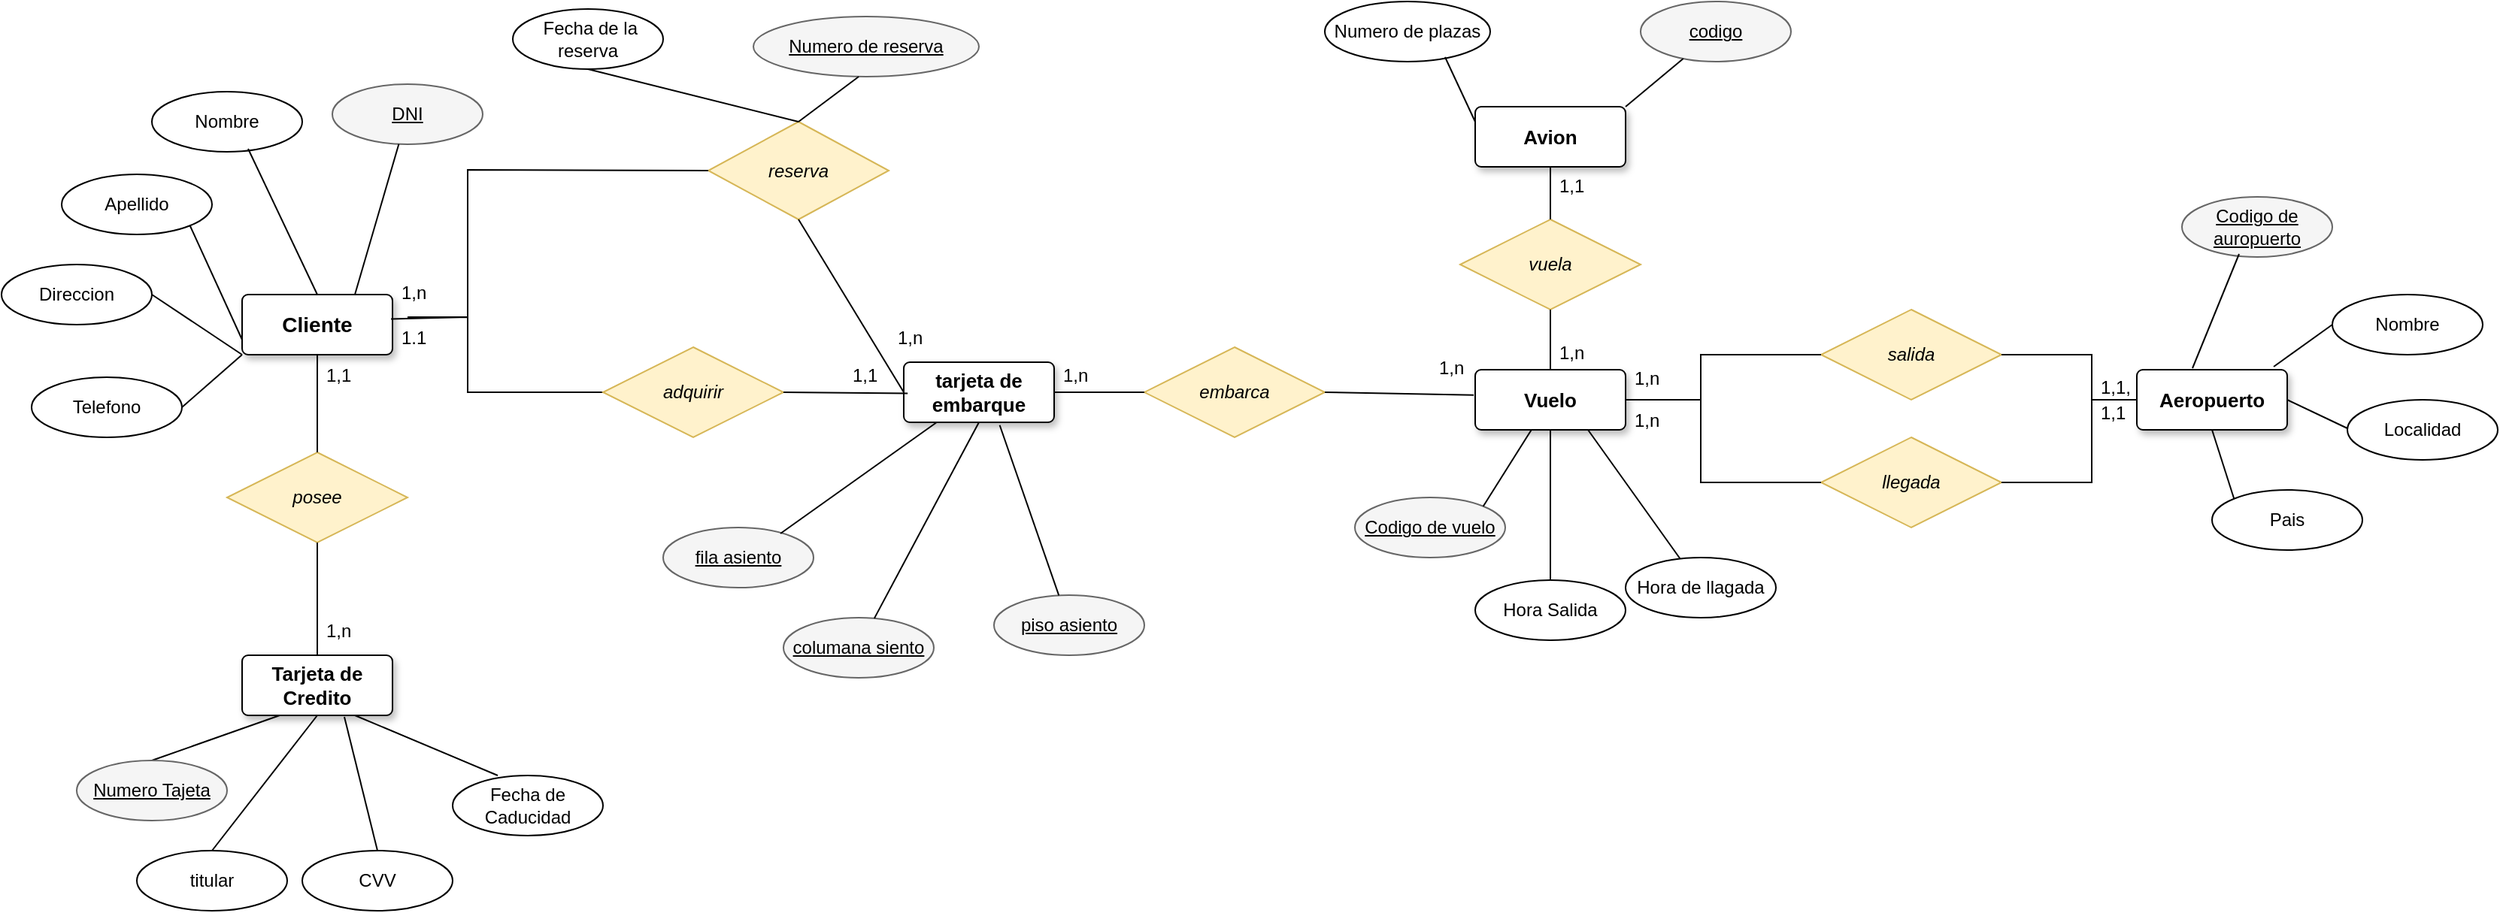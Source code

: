 <mxfile version="22.0.4" type="github">
  <diagram name="Página-1" id="L3PUTeM4myhtaXMjBlmP">
    <mxGraphModel dx="2458" dy="884" grid="1" gridSize="10" guides="1" tooltips="1" connect="1" arrows="1" fold="1" page="1" pageScale="1" pageWidth="827" pageHeight="1169" math="0" shadow="0">
      <root>
        <mxCell id="0" />
        <mxCell id="1" parent="0" />
        <mxCell id="XfrkroBY9YdSZelQLkN4-1" value="Vuelo" style="rounded=1;arcSize=10;whiteSpace=wrap;html=1;align=center;shadow=1;fontSize=13;fontStyle=1" parent="1" vertex="1">
          <mxGeometry x="710" y="505" width="100" height="40" as="geometry" />
        </mxCell>
        <mxCell id="XfrkroBY9YdSZelQLkN4-2" value="Cliente" style="rounded=1;arcSize=10;whiteSpace=wrap;html=1;align=center;shadow=1;fontSize=14;fontStyle=1" parent="1" vertex="1">
          <mxGeometry x="-110" y="455" width="100" height="40" as="geometry" />
        </mxCell>
        <mxCell id="XfrkroBY9YdSZelQLkN4-3" value="Aeropuerto" style="rounded=1;arcSize=10;whiteSpace=wrap;html=1;align=center;shadow=1;fontSize=13;fontStyle=1" parent="1" vertex="1">
          <mxGeometry x="1150" y="505" width="100" height="40" as="geometry" />
        </mxCell>
        <mxCell id="XfrkroBY9YdSZelQLkN4-4" value="Avion" style="rounded=1;arcSize=10;whiteSpace=wrap;html=1;align=center;shadow=1;fontSize=13;fontStyle=1" parent="1" vertex="1">
          <mxGeometry x="710" y="330" width="100" height="40" as="geometry" />
        </mxCell>
        <mxCell id="XfrkroBY9YdSZelQLkN4-5" value="Nombre" style="ellipse;whiteSpace=wrap;html=1;align=center;" parent="1" vertex="1">
          <mxGeometry x="-170" y="320" width="100" height="40" as="geometry" />
        </mxCell>
        <mxCell id="XfrkroBY9YdSZelQLkN4-6" value="DNI" style="ellipse;whiteSpace=wrap;html=1;align=center;fontStyle=4;fillColor=#f5f5f5;strokeColor=#666666;" parent="1" vertex="1">
          <mxGeometry x="-50" y="315" width="100" height="40" as="geometry" />
        </mxCell>
        <mxCell id="XfrkroBY9YdSZelQLkN4-7" value="Apellido" style="ellipse;whiteSpace=wrap;html=1;align=center;" parent="1" vertex="1">
          <mxGeometry x="-230" y="375" width="100" height="40" as="geometry" />
        </mxCell>
        <mxCell id="XfrkroBY9YdSZelQLkN4-8" value="Direccion" style="ellipse;whiteSpace=wrap;html=1;align=center;" parent="1" vertex="1">
          <mxGeometry x="-270" y="435" width="100" height="40" as="geometry" />
        </mxCell>
        <mxCell id="XfrkroBY9YdSZelQLkN4-9" value="Telefono" style="ellipse;whiteSpace=wrap;html=1;align=center;" parent="1" vertex="1">
          <mxGeometry x="-250" y="510" width="100" height="40" as="geometry" />
        </mxCell>
        <mxCell id="XfrkroBY9YdSZelQLkN4-10" value="Tarjeta de Credito" style="rounded=1;arcSize=10;whiteSpace=wrap;html=1;align=center;shadow=1;fontSize=13;fontStyle=1" parent="1" vertex="1">
          <mxGeometry x="-110" y="695" width="100" height="40" as="geometry" />
        </mxCell>
        <mxCell id="XfrkroBY9YdSZelQLkN4-11" value="titular" style="ellipse;whiteSpace=wrap;html=1;align=center;" parent="1" vertex="1">
          <mxGeometry x="-180" y="825" width="100" height="40" as="geometry" />
        </mxCell>
        <mxCell id="XfrkroBY9YdSZelQLkN4-12" value="CVV" style="ellipse;whiteSpace=wrap;html=1;align=center;" parent="1" vertex="1">
          <mxGeometry x="-70" y="825" width="100" height="40" as="geometry" />
        </mxCell>
        <mxCell id="XfrkroBY9YdSZelQLkN4-13" value="Fecha de Caducidad" style="ellipse;whiteSpace=wrap;html=1;align=center;" parent="1" vertex="1">
          <mxGeometry x="30" y="775" width="100" height="40" as="geometry" />
        </mxCell>
        <mxCell id="XfrkroBY9YdSZelQLkN4-14" value="" style="endArrow=none;html=1;rounded=0;exitX=0.5;exitY=0;exitDx=0;exitDy=0;entryX=0.5;entryY=1;entryDx=0;entryDy=0;" parent="1" source="XfrkroBY9YdSZelQLkN4-11" target="XfrkroBY9YdSZelQLkN4-10" edge="1">
          <mxGeometry relative="1" as="geometry">
            <mxPoint x="190" y="545" as="sourcePoint" />
            <mxPoint x="350" y="545" as="targetPoint" />
          </mxGeometry>
        </mxCell>
        <mxCell id="XfrkroBY9YdSZelQLkN4-15" value="" style="endArrow=none;html=1;rounded=0;exitX=0.5;exitY=0;exitDx=0;exitDy=0;entryX=0.25;entryY=1;entryDx=0;entryDy=0;" parent="1" source="XfrkroBY9YdSZelQLkN4-18" target="XfrkroBY9YdSZelQLkN4-10" edge="1">
          <mxGeometry relative="1" as="geometry">
            <mxPoint x="130" y="855" as="sourcePoint" />
            <mxPoint x="250" y="765" as="targetPoint" />
          </mxGeometry>
        </mxCell>
        <mxCell id="XfrkroBY9YdSZelQLkN4-16" value="" style="endArrow=none;html=1;rounded=0;entryX=0.5;entryY=0;entryDx=0;entryDy=0;exitX=0.68;exitY=1.025;exitDx=0;exitDy=0;exitPerimeter=0;" parent="1" source="XfrkroBY9YdSZelQLkN4-10" target="XfrkroBY9YdSZelQLkN4-12" edge="1">
          <mxGeometry relative="1" as="geometry">
            <mxPoint x="276" y="765" as="sourcePoint" />
            <mxPoint x="350" y="545" as="targetPoint" />
          </mxGeometry>
        </mxCell>
        <mxCell id="XfrkroBY9YdSZelQLkN4-17" value="" style="endArrow=none;html=1;rounded=0;exitX=0.75;exitY=1;exitDx=0;exitDy=0;" parent="1" source="XfrkroBY9YdSZelQLkN4-10" edge="1">
          <mxGeometry relative="1" as="geometry">
            <mxPoint x="190" y="545" as="sourcePoint" />
            <mxPoint x="60" y="775" as="targetPoint" />
          </mxGeometry>
        </mxCell>
        <mxCell id="XfrkroBY9YdSZelQLkN4-18" value="Numero Tajeta" style="ellipse;whiteSpace=wrap;html=1;align=center;fontStyle=4;fillColor=#f5f5f5;strokeColor=#666666;" parent="1" vertex="1">
          <mxGeometry x="-220" y="765" width="100" height="40" as="geometry" />
        </mxCell>
        <mxCell id="XfrkroBY9YdSZelQLkN4-19" value="" style="endArrow=none;html=1;rounded=0;exitX=0;exitY=1;exitDx=0;exitDy=0;entryX=1;entryY=0.5;entryDx=0;entryDy=0;" parent="1" source="XfrkroBY9YdSZelQLkN4-2" target="XfrkroBY9YdSZelQLkN4-9" edge="1">
          <mxGeometry relative="1" as="geometry">
            <mxPoint x="330" y="425" as="sourcePoint" />
            <mxPoint x="490" y="425" as="targetPoint" />
          </mxGeometry>
        </mxCell>
        <mxCell id="XfrkroBY9YdSZelQLkN4-20" value="" style="endArrow=none;html=1;rounded=0;exitX=1;exitY=1;exitDx=0;exitDy=0;entryX=0;entryY=0.75;entryDx=0;entryDy=0;" parent="1" source="XfrkroBY9YdSZelQLkN4-7" target="XfrkroBY9YdSZelQLkN4-2" edge="1">
          <mxGeometry relative="1" as="geometry">
            <mxPoint x="330" y="425" as="sourcePoint" />
            <mxPoint x="490" y="425" as="targetPoint" />
          </mxGeometry>
        </mxCell>
        <mxCell id="XfrkroBY9YdSZelQLkN4-21" value="" style="endArrow=none;html=1;rounded=0;entryX=1;entryY=0.5;entryDx=0;entryDy=0;exitX=0;exitY=1;exitDx=0;exitDy=0;" parent="1" source="XfrkroBY9YdSZelQLkN4-2" target="XfrkroBY9YdSZelQLkN4-8" edge="1">
          <mxGeometry relative="1" as="geometry">
            <mxPoint x="330" y="425" as="sourcePoint" />
            <mxPoint x="490" y="425" as="targetPoint" />
          </mxGeometry>
        </mxCell>
        <mxCell id="XfrkroBY9YdSZelQLkN4-22" value="" style="endArrow=none;html=1;rounded=0;exitX=0.64;exitY=0.95;exitDx=0;exitDy=0;exitPerimeter=0;entryX=0.5;entryY=0;entryDx=0;entryDy=0;" parent="1" source="XfrkroBY9YdSZelQLkN4-5" target="XfrkroBY9YdSZelQLkN4-2" edge="1">
          <mxGeometry relative="1" as="geometry">
            <mxPoint x="330" y="425" as="sourcePoint" />
            <mxPoint x="490" y="425" as="targetPoint" />
          </mxGeometry>
        </mxCell>
        <mxCell id="XfrkroBY9YdSZelQLkN4-23" value="" style="endArrow=none;html=1;rounded=0;entryX=0.75;entryY=0;entryDx=0;entryDy=0;" parent="1" source="XfrkroBY9YdSZelQLkN4-6" target="XfrkroBY9YdSZelQLkN4-2" edge="1">
          <mxGeometry relative="1" as="geometry">
            <mxPoint x="280" y="425" as="sourcePoint" />
            <mxPoint x="440" y="425" as="targetPoint" />
          </mxGeometry>
        </mxCell>
        <mxCell id="XfrkroBY9YdSZelQLkN4-24" value="&lt;i&gt;posee&lt;/i&gt;" style="shape=rhombus;perimeter=rhombusPerimeter;whiteSpace=wrap;html=1;align=center;fillColor=#fff2cc;strokeColor=#d6b656;" parent="1" vertex="1">
          <mxGeometry x="-120" y="560" width="120" height="60" as="geometry" />
        </mxCell>
        <mxCell id="XfrkroBY9YdSZelQLkN4-25" value="" style="endArrow=none;html=1;rounded=0;exitX=0.5;exitY=1;exitDx=0;exitDy=0;entryX=0.5;entryY=0;entryDx=0;entryDy=0;entryPerimeter=0;" parent="1" source="XfrkroBY9YdSZelQLkN4-2" target="XfrkroBY9YdSZelQLkN4-24" edge="1">
          <mxGeometry relative="1" as="geometry">
            <mxPoint x="280" y="515" as="sourcePoint" />
            <mxPoint x="440" y="515" as="targetPoint" />
          </mxGeometry>
        </mxCell>
        <mxCell id="XfrkroBY9YdSZelQLkN4-26" value="" style="endArrow=none;html=1;rounded=0;exitX=0.5;exitY=1;exitDx=0;exitDy=0;entryX=0.5;entryY=0;entryDx=0;entryDy=0;" parent="1" source="XfrkroBY9YdSZelQLkN4-24" target="XfrkroBY9YdSZelQLkN4-10" edge="1">
          <mxGeometry relative="1" as="geometry">
            <mxPoint x="280" y="515" as="sourcePoint" />
            <mxPoint x="440" y="515" as="targetPoint" />
          </mxGeometry>
        </mxCell>
        <mxCell id="XfrkroBY9YdSZelQLkN4-27" value="reserva" style="shape=rhombus;perimeter=rhombusPerimeter;whiteSpace=wrap;html=1;align=center;fillColor=#fff2cc;strokeColor=#d6b656;fontStyle=2" parent="1" vertex="1">
          <mxGeometry x="200" y="340" width="120" height="65" as="geometry" />
        </mxCell>
        <mxCell id="XfrkroBY9YdSZelQLkN4-28" value="vuela" style="shape=rhombus;perimeter=rhombusPerimeter;whiteSpace=wrap;html=1;align=center;fillColor=#fff2cc;strokeColor=#d6b656;fontStyle=2" parent="1" vertex="1">
          <mxGeometry x="700" y="405" width="120" height="60" as="geometry" />
        </mxCell>
        <mxCell id="XfrkroBY9YdSZelQLkN4-29" value="salida" style="shape=rhombus;perimeter=rhombusPerimeter;whiteSpace=wrap;html=1;align=center;fillColor=#fff2cc;strokeColor=#d6b656;fontStyle=2" parent="1" vertex="1">
          <mxGeometry x="940" y="465" width="120" height="60" as="geometry" />
        </mxCell>
        <mxCell id="XfrkroBY9YdSZelQLkN4-30" value="llegada" style="shape=rhombus;perimeter=rhombusPerimeter;whiteSpace=wrap;html=1;align=center;fillColor=#fff2cc;strokeColor=#d6b656;fontStyle=2" parent="1" vertex="1">
          <mxGeometry x="940" y="550" width="120" height="60" as="geometry" />
        </mxCell>
        <mxCell id="XfrkroBY9YdSZelQLkN4-31" value="&amp;nbsp;Fecha de la reserva" style="ellipse;whiteSpace=wrap;html=1;align=center;" parent="1" vertex="1">
          <mxGeometry x="70" y="265" width="100" height="40" as="geometry" />
        </mxCell>
        <mxCell id="XfrkroBY9YdSZelQLkN4-32" value="Numero de reserva" style="ellipse;whiteSpace=wrap;html=1;align=center;fontStyle=4;fillColor=#f5f5f5;strokeColor=#666666;" parent="1" vertex="1">
          <mxGeometry x="230" y="270" width="150" height="40" as="geometry" />
        </mxCell>
        <mxCell id="XfrkroBY9YdSZelQLkN4-33" value="fila asiento" style="ellipse;whiteSpace=wrap;html=1;align=center;fontStyle=4;fillColor=#f5f5f5;strokeColor=#666666;" parent="1" vertex="1">
          <mxGeometry x="170" y="610" width="100" height="40" as="geometry" />
        </mxCell>
        <mxCell id="XfrkroBY9YdSZelQLkN4-34" value="columana siento" style="ellipse;whiteSpace=wrap;html=1;align=center;fontStyle=4;fillColor=#f5f5f5;strokeColor=#666666;" parent="1" vertex="1">
          <mxGeometry x="250" y="670" width="100" height="40" as="geometry" />
        </mxCell>
        <mxCell id="XfrkroBY9YdSZelQLkN4-35" value="piso asiento" style="ellipse;whiteSpace=wrap;html=1;align=center;fontStyle=4;fillColor=#f5f5f5;strokeColor=#666666;" parent="1" vertex="1">
          <mxGeometry x="390" y="655" width="100" height="40" as="geometry" />
        </mxCell>
        <mxCell id="XfrkroBY9YdSZelQLkN4-36" value="" style="endArrow=none;html=1;rounded=0;exitX=0.78;exitY=0.1;exitDx=0;exitDy=0;exitPerimeter=0;" parent="1" source="XfrkroBY9YdSZelQLkN4-33" target="Wc_oLumsa9qO4AvaXTeA-2" edge="1">
          <mxGeometry relative="1" as="geometry">
            <mxPoint x="180" y="640" as="sourcePoint" />
            <mxPoint x="190" y="595" as="targetPoint" />
          </mxGeometry>
        </mxCell>
        <mxCell id="XfrkroBY9YdSZelQLkN4-37" value="" style="endArrow=none;html=1;rounded=0;exitX=0.5;exitY=1;exitDx=0;exitDy=0;" parent="1" source="Wc_oLumsa9qO4AvaXTeA-2" target="XfrkroBY9YdSZelQLkN4-34" edge="1">
          <mxGeometry relative="1" as="geometry">
            <mxPoint x="243" y="596" as="sourcePoint" />
            <mxPoint x="220" y="475" as="targetPoint" />
          </mxGeometry>
        </mxCell>
        <mxCell id="XfrkroBY9YdSZelQLkN4-38" value="" style="endArrow=none;html=1;rounded=0;exitX=0.638;exitY=1.047;exitDx=0;exitDy=0;exitPerimeter=0;" parent="1" source="Wc_oLumsa9qO4AvaXTeA-2" target="XfrkroBY9YdSZelQLkN4-35" edge="1">
          <mxGeometry relative="1" as="geometry">
            <mxPoint x="250" y="595" as="sourcePoint" />
            <mxPoint x="220" y="475" as="targetPoint" />
          </mxGeometry>
        </mxCell>
        <mxCell id="XfrkroBY9YdSZelQLkN4-39" value="" style="endArrow=none;html=1;rounded=0;exitX=0.5;exitY=0;exitDx=0;exitDy=0;entryX=0.467;entryY=1;entryDx=0;entryDy=0;entryPerimeter=0;" parent="1" source="XfrkroBY9YdSZelQLkN4-27" target="XfrkroBY9YdSZelQLkN4-32" edge="1">
          <mxGeometry relative="1" as="geometry">
            <mxPoint x="60" y="400" as="sourcePoint" />
            <mxPoint x="220" y="400" as="targetPoint" />
          </mxGeometry>
        </mxCell>
        <mxCell id="XfrkroBY9YdSZelQLkN4-40" value="" style="endArrow=none;html=1;rounded=0;exitX=0.5;exitY=0;exitDx=0;exitDy=0;entryX=0.5;entryY=1;entryDx=0;entryDy=0;" parent="1" source="XfrkroBY9YdSZelQLkN4-27" target="XfrkroBY9YdSZelQLkN4-31" edge="1">
          <mxGeometry relative="1" as="geometry">
            <mxPoint x="60" y="400" as="sourcePoint" />
            <mxPoint x="220" y="400" as="targetPoint" />
          </mxGeometry>
        </mxCell>
        <mxCell id="XfrkroBY9YdSZelQLkN4-42" value="" style="endArrow=none;html=1;rounded=0;entryX=0;entryY=0.5;entryDx=0;entryDy=0;exitX=1;exitY=0.5;exitDx=0;exitDy=0;" parent="1" source="XfrkroBY9YdSZelQLkN4-1" target="XfrkroBY9YdSZelQLkN4-29" edge="1">
          <mxGeometry relative="1" as="geometry">
            <mxPoint x="860" y="525" as="sourcePoint" />
            <mxPoint x="700" y="545" as="targetPoint" />
            <Array as="points">
              <mxPoint x="860" y="525" />
              <mxPoint x="860" y="495" />
            </Array>
          </mxGeometry>
        </mxCell>
        <mxCell id="XfrkroBY9YdSZelQLkN4-43" value="" style="endArrow=none;html=1;rounded=0;entryX=0;entryY=0.5;entryDx=0;entryDy=0;" parent="1" target="XfrkroBY9YdSZelQLkN4-30" edge="1">
          <mxGeometry relative="1" as="geometry">
            <mxPoint x="830" y="525" as="sourcePoint" />
            <mxPoint x="920" y="579.5" as="targetPoint" />
            <Array as="points">
              <mxPoint x="860" y="525" />
              <mxPoint x="860" y="580" />
            </Array>
          </mxGeometry>
        </mxCell>
        <mxCell id="XfrkroBY9YdSZelQLkN4-44" value="" style="endArrow=none;html=1;rounded=0;entryX=0;entryY=0.5;entryDx=0;entryDy=0;" parent="1" target="XfrkroBY9YdSZelQLkN4-3" edge="1">
          <mxGeometry relative="1" as="geometry">
            <mxPoint x="1060" y="495" as="sourcePoint" />
            <mxPoint x="1120" y="495" as="targetPoint" />
            <Array as="points">
              <mxPoint x="1120" y="495" />
              <mxPoint x="1120" y="525" />
            </Array>
          </mxGeometry>
        </mxCell>
        <mxCell id="XfrkroBY9YdSZelQLkN4-45" value="" style="endArrow=none;html=1;rounded=0;entryX=0;entryY=0.5;entryDx=0;entryDy=0;exitX=1;exitY=0.5;exitDx=0;exitDy=0;" parent="1" source="XfrkroBY9YdSZelQLkN4-30" target="XfrkroBY9YdSZelQLkN4-3" edge="1">
          <mxGeometry relative="1" as="geometry">
            <mxPoint x="1060" y="575" as="sourcePoint" />
            <mxPoint x="1120" y="580" as="targetPoint" />
            <Array as="points">
              <mxPoint x="1120" y="580" />
              <mxPoint x="1120" y="525" />
            </Array>
          </mxGeometry>
        </mxCell>
        <mxCell id="XfrkroBY9YdSZelQLkN4-46" value="" style="endArrow=none;html=1;rounded=0;exitX=0.5;exitY=1;exitDx=0;exitDy=0;entryX=0.5;entryY=0;entryDx=0;entryDy=0;" parent="1" source="XfrkroBY9YdSZelQLkN4-28" target="XfrkroBY9YdSZelQLkN4-1" edge="1">
          <mxGeometry relative="1" as="geometry">
            <mxPoint x="540" y="545" as="sourcePoint" />
            <mxPoint x="700" y="545" as="targetPoint" />
          </mxGeometry>
        </mxCell>
        <mxCell id="XfrkroBY9YdSZelQLkN4-47" value="" style="endArrow=none;html=1;rounded=0;exitX=0.5;exitY=1;exitDx=0;exitDy=0;entryX=0.5;entryY=0;entryDx=0;entryDy=0;" parent="1" source="XfrkroBY9YdSZelQLkN4-4" target="XfrkroBY9YdSZelQLkN4-28" edge="1">
          <mxGeometry relative="1" as="geometry">
            <mxPoint x="540" y="580" as="sourcePoint" />
            <mxPoint x="700" y="580" as="targetPoint" />
          </mxGeometry>
        </mxCell>
        <mxCell id="XfrkroBY9YdSZelQLkN4-50" value="Codigo de vuelo" style="ellipse;whiteSpace=wrap;html=1;align=center;fontStyle=4;fillColor=#f5f5f5;strokeColor=#666666;" parent="1" vertex="1">
          <mxGeometry x="630" y="590" width="100" height="40" as="geometry" />
        </mxCell>
        <mxCell id="XfrkroBY9YdSZelQLkN4-51" value="Hora Salida" style="ellipse;whiteSpace=wrap;html=1;align=center;" parent="1" vertex="1">
          <mxGeometry x="710" y="645" width="100" height="40" as="geometry" />
        </mxCell>
        <mxCell id="XfrkroBY9YdSZelQLkN4-52" value="Hora de llagada" style="ellipse;whiteSpace=wrap;html=1;align=center;" parent="1" vertex="1">
          <mxGeometry x="810" y="630" width="100" height="40" as="geometry" />
        </mxCell>
        <mxCell id="XfrkroBY9YdSZelQLkN4-53" value="Codigo de auropuerto" style="ellipse;whiteSpace=wrap;html=1;align=center;fontStyle=4;fillColor=#f5f5f5;strokeColor=#666666;" parent="1" vertex="1">
          <mxGeometry x="1180" y="390" width="100" height="40" as="geometry" />
        </mxCell>
        <mxCell id="XfrkroBY9YdSZelQLkN4-54" value="Nombre" style="ellipse;whiteSpace=wrap;html=1;align=center;" parent="1" vertex="1">
          <mxGeometry x="1280" y="455" width="100" height="40" as="geometry" />
        </mxCell>
        <mxCell id="XfrkroBY9YdSZelQLkN4-55" value="Localidad" style="ellipse;whiteSpace=wrap;html=1;align=center;" parent="1" vertex="1">
          <mxGeometry x="1290" y="525" width="100" height="40" as="geometry" />
        </mxCell>
        <mxCell id="XfrkroBY9YdSZelQLkN4-56" value="Pais" style="ellipse;whiteSpace=wrap;html=1;align=center;" parent="1" vertex="1">
          <mxGeometry x="1200" y="585" width="100" height="40" as="geometry" />
        </mxCell>
        <mxCell id="XfrkroBY9YdSZelQLkN4-57" value="Numero de plazas" style="ellipse;whiteSpace=wrap;html=1;align=center;" parent="1" vertex="1">
          <mxGeometry x="610" y="260" width="110" height="40" as="geometry" />
        </mxCell>
        <mxCell id="XfrkroBY9YdSZelQLkN4-58" value="" style="endArrow=none;html=1;rounded=0;exitX=0.727;exitY=0.925;exitDx=0;exitDy=0;exitPerimeter=0;entryX=0;entryY=0.25;entryDx=0;entryDy=0;" parent="1" source="XfrkroBY9YdSZelQLkN4-57" target="XfrkroBY9YdSZelQLkN4-4" edge="1">
          <mxGeometry relative="1" as="geometry">
            <mxPoint x="540" y="580" as="sourcePoint" />
            <mxPoint x="700" y="580" as="targetPoint" />
          </mxGeometry>
        </mxCell>
        <mxCell id="XfrkroBY9YdSZelQLkN4-59" value="codigo" style="ellipse;whiteSpace=wrap;html=1;align=center;fontStyle=4;fillColor=#f5f5f5;strokeColor=#666666;" parent="1" vertex="1">
          <mxGeometry x="820" y="260" width="100" height="40" as="geometry" />
        </mxCell>
        <mxCell id="XfrkroBY9YdSZelQLkN4-60" value="" style="endArrow=none;html=1;rounded=0;exitX=1;exitY=0;exitDx=0;exitDy=0;" parent="1" source="XfrkroBY9YdSZelQLkN4-4" target="XfrkroBY9YdSZelQLkN4-59" edge="1">
          <mxGeometry relative="1" as="geometry">
            <mxPoint x="840" y="290" as="sourcePoint" />
            <mxPoint x="700" y="580" as="targetPoint" />
          </mxGeometry>
        </mxCell>
        <mxCell id="XfrkroBY9YdSZelQLkN4-61" value="" style="endArrow=none;html=1;rounded=0;exitX=1;exitY=0;exitDx=0;exitDy=0;" parent="1" source="XfrkroBY9YdSZelQLkN4-50" target="XfrkroBY9YdSZelQLkN4-1" edge="1">
          <mxGeometry relative="1" as="geometry">
            <mxPoint x="730" y="595" as="sourcePoint" />
            <mxPoint x="700" y="545" as="targetPoint" />
          </mxGeometry>
        </mxCell>
        <mxCell id="XfrkroBY9YdSZelQLkN4-62" value="" style="endArrow=none;html=1;rounded=0;exitX=0.5;exitY=0;exitDx=0;exitDy=0;" parent="1" source="XfrkroBY9YdSZelQLkN4-51" edge="1">
          <mxGeometry relative="1" as="geometry">
            <mxPoint x="540" y="545" as="sourcePoint" />
            <mxPoint x="760" y="545" as="targetPoint" />
          </mxGeometry>
        </mxCell>
        <mxCell id="XfrkroBY9YdSZelQLkN4-63" value="" style="endArrow=none;html=1;rounded=0;entryX=0.75;entryY=1;entryDx=0;entryDy=0;" parent="1" source="XfrkroBY9YdSZelQLkN4-52" target="XfrkroBY9YdSZelQLkN4-1" edge="1">
          <mxGeometry relative="1" as="geometry">
            <mxPoint x="540" y="545" as="sourcePoint" />
            <mxPoint x="700" y="545" as="targetPoint" />
          </mxGeometry>
        </mxCell>
        <mxCell id="XfrkroBY9YdSZelQLkN4-64" value="" style="endArrow=none;html=1;rounded=0;entryX=0.38;entryY=0.95;entryDx=0;entryDy=0;entryPerimeter=0;exitX=0.37;exitY=-0.025;exitDx=0;exitDy=0;exitPerimeter=0;" parent="1" source="XfrkroBY9YdSZelQLkN4-3" target="XfrkroBY9YdSZelQLkN4-53" edge="1">
          <mxGeometry relative="1" as="geometry">
            <mxPoint x="540" y="545" as="sourcePoint" />
            <mxPoint x="700" y="545" as="targetPoint" />
          </mxGeometry>
        </mxCell>
        <mxCell id="XfrkroBY9YdSZelQLkN4-65" value="" style="endArrow=none;html=1;rounded=0;entryX=0;entryY=0.5;entryDx=0;entryDy=0;exitX=0.91;exitY=-0.05;exitDx=0;exitDy=0;exitPerimeter=0;" parent="1" source="XfrkroBY9YdSZelQLkN4-3" target="XfrkroBY9YdSZelQLkN4-54" edge="1">
          <mxGeometry relative="1" as="geometry">
            <mxPoint x="540" y="545" as="sourcePoint" />
            <mxPoint x="700" y="545" as="targetPoint" />
          </mxGeometry>
        </mxCell>
        <mxCell id="XfrkroBY9YdSZelQLkN4-66" value="" style="endArrow=none;html=1;rounded=0;exitX=1;exitY=0.5;exitDx=0;exitDy=0;" parent="1" source="XfrkroBY9YdSZelQLkN4-3" edge="1">
          <mxGeometry relative="1" as="geometry">
            <mxPoint x="1130" y="544" as="sourcePoint" />
            <mxPoint x="1290" y="544" as="targetPoint" />
          </mxGeometry>
        </mxCell>
        <mxCell id="XfrkroBY9YdSZelQLkN4-67" value="" style="endArrow=none;html=1;rounded=0;entryX=0;entryY=0;entryDx=0;entryDy=0;exitX=0.5;exitY=1;exitDx=0;exitDy=0;" parent="1" source="XfrkroBY9YdSZelQLkN4-3" target="XfrkroBY9YdSZelQLkN4-56" edge="1">
          <mxGeometry relative="1" as="geometry">
            <mxPoint x="540" y="545" as="sourcePoint" />
            <mxPoint x="700" y="545" as="targetPoint" />
          </mxGeometry>
        </mxCell>
        <mxCell id="XfrkroBY9YdSZelQLkN4-70" value="1,n" style="text;strokeColor=none;fillColor=none;spacingLeft=4;spacingRight=4;overflow=hidden;rotatable=0;points=[[0,0.5],[1,0.5]];portConstraint=eastwest;fontSize=12;whiteSpace=wrap;html=1;" parent="1" vertex="1">
          <mxGeometry x="-60" y="665" width="40" height="30" as="geometry" />
        </mxCell>
        <mxCell id="XfrkroBY9YdSZelQLkN4-71" value="1,n" style="text;strokeColor=none;fillColor=none;spacingLeft=4;spacingRight=4;overflow=hidden;rotatable=0;points=[[0,0.5],[1,0.5]];portConstraint=eastwest;fontSize=12;whiteSpace=wrap;html=1;" parent="1" vertex="1">
          <mxGeometry x="680" y="490" width="40" height="30" as="geometry" />
        </mxCell>
        <mxCell id="XfrkroBY9YdSZelQLkN4-73" value="1,n" style="text;strokeColor=none;fillColor=none;spacingLeft=4;spacingRight=4;overflow=hidden;rotatable=0;points=[[0,0.5],[1,0.5]];portConstraint=eastwest;fontSize=12;whiteSpace=wrap;html=1;" parent="1" vertex="1">
          <mxGeometry x="-10" y="440" width="40" height="30" as="geometry" />
        </mxCell>
        <mxCell id="XfrkroBY9YdSZelQLkN4-74" value="1.1" style="text;strokeColor=none;fillColor=none;spacingLeft=4;spacingRight=4;overflow=hidden;rotatable=0;points=[[0,0.5],[1,0.5]];portConstraint=eastwest;fontSize=12;whiteSpace=wrap;html=1;" parent="1" vertex="1">
          <mxGeometry x="-10" y="470" width="40" height="30" as="geometry" />
        </mxCell>
        <mxCell id="XfrkroBY9YdSZelQLkN4-75" value="1,1," style="text;strokeColor=none;fillColor=none;spacingLeft=4;spacingRight=4;overflow=hidden;rotatable=0;points=[[0,0.5],[1,0.5]];portConstraint=eastwest;fontSize=12;whiteSpace=wrap;html=1;" parent="1" vertex="1">
          <mxGeometry x="1120" y="503" width="40" height="30" as="geometry" />
        </mxCell>
        <mxCell id="XfrkroBY9YdSZelQLkN4-76" value="1,1" style="text;strokeColor=none;fillColor=none;spacingLeft=4;spacingRight=4;overflow=hidden;rotatable=0;points=[[0,0.5],[1,0.5]];portConstraint=eastwest;fontSize=12;whiteSpace=wrap;html=1;" parent="1" vertex="1">
          <mxGeometry x="1120" y="520" width="40" height="30" as="geometry" />
        </mxCell>
        <mxCell id="XfrkroBY9YdSZelQLkN4-77" value="1,n" style="text;strokeColor=none;fillColor=none;spacingLeft=4;spacingRight=4;overflow=hidden;rotatable=0;points=[[0,0.5],[1,0.5]];portConstraint=eastwest;fontSize=12;whiteSpace=wrap;html=1;" parent="1" vertex="1">
          <mxGeometry x="810" y="525" width="40" height="30" as="geometry" />
        </mxCell>
        <mxCell id="XfrkroBY9YdSZelQLkN4-78" value="1,n" style="text;strokeColor=none;fillColor=none;spacingLeft=4;spacingRight=4;overflow=hidden;rotatable=0;points=[[0,0.5],[1,0.5]];portConstraint=eastwest;fontSize=12;whiteSpace=wrap;html=1;" parent="1" vertex="1">
          <mxGeometry x="810" y="497" width="40" height="30" as="geometry" />
        </mxCell>
        <mxCell id="XfrkroBY9YdSZelQLkN4-79" value="1,1" style="text;strokeColor=none;fillColor=none;spacingLeft=4;spacingRight=4;overflow=hidden;rotatable=0;points=[[0,0.5],[1,0.5]];portConstraint=eastwest;fontSize=12;whiteSpace=wrap;html=1;" parent="1" vertex="1">
          <mxGeometry x="760" y="369" width="40" height="30" as="geometry" />
        </mxCell>
        <mxCell id="XfrkroBY9YdSZelQLkN4-80" value="1,n" style="text;strokeColor=none;fillColor=none;spacingLeft=4;spacingRight=4;overflow=hidden;rotatable=0;points=[[0,0.5],[1,0.5]];portConstraint=eastwest;fontSize=12;whiteSpace=wrap;html=1;" parent="1" vertex="1">
          <mxGeometry x="760" y="480" width="40" height="30" as="geometry" />
        </mxCell>
        <mxCell id="XfrkroBY9YdSZelQLkN4-81" value="1,1" style="text;strokeColor=none;fillColor=none;spacingLeft=4;spacingRight=4;overflow=hidden;rotatable=0;points=[[0,0.5],[1,0.5]];portConstraint=eastwest;fontSize=12;whiteSpace=wrap;html=1;" parent="1" vertex="1">
          <mxGeometry x="-60" y="495" width="40" height="30" as="geometry" />
        </mxCell>
        <mxCell id="Wc_oLumsa9qO4AvaXTeA-2" value="tarjeta de embarque" style="rounded=1;arcSize=10;whiteSpace=wrap;html=1;align=center;shadow=1;fontSize=13;fontStyle=1" vertex="1" parent="1">
          <mxGeometry x="330" y="500" width="100" height="40" as="geometry" />
        </mxCell>
        <mxCell id="Wc_oLumsa9qO4AvaXTeA-11" value="" style="endArrow=none;html=1;rounded=0;exitX=0.5;exitY=1;exitDx=0;exitDy=0;entryX=0;entryY=0.5;entryDx=0;entryDy=0;" edge="1" parent="1" source="XfrkroBY9YdSZelQLkN4-27" target="Wc_oLumsa9qO4AvaXTeA-2">
          <mxGeometry relative="1" as="geometry">
            <mxPoint x="320" y="570" as="sourcePoint" />
            <mxPoint x="610" y="600" as="targetPoint" />
          </mxGeometry>
        </mxCell>
        <mxCell id="Wc_oLumsa9qO4AvaXTeA-13" value="" style="endArrow=none;html=1;rounded=0;exitX=-0.024;exitY=0.043;exitDx=0;exitDy=0;exitPerimeter=0;" edge="1" parent="1" source="XfrkroBY9YdSZelQLkN4-74">
          <mxGeometry relative="1" as="geometry">
            <mxPoint x="450" y="600" as="sourcePoint" />
            <mxPoint x="130" y="520" as="targetPoint" />
            <Array as="points">
              <mxPoint x="40" y="470" />
              <mxPoint x="40" y="520" />
            </Array>
          </mxGeometry>
        </mxCell>
        <mxCell id="Wc_oLumsa9qO4AvaXTeA-14" value="embarca" style="shape=rhombus;perimeter=rhombusPerimeter;whiteSpace=wrap;html=1;align=center;fillColor=#fff2cc;strokeColor=#d6b656;fontStyle=2" vertex="1" parent="1">
          <mxGeometry x="490" y="490" width="120" height="60" as="geometry" />
        </mxCell>
        <mxCell id="Wc_oLumsa9qO4AvaXTeA-15" value="" style="endArrow=none;html=1;rounded=0;exitX=1;exitY=0.5;exitDx=0;exitDy=0;" edge="1" parent="1" source="Wc_oLumsa9qO4AvaXTeA-2" target="Wc_oLumsa9qO4AvaXTeA-14">
          <mxGeometry relative="1" as="geometry">
            <mxPoint x="450" y="600" as="sourcePoint" />
            <mxPoint x="610" y="600" as="targetPoint" />
          </mxGeometry>
        </mxCell>
        <mxCell id="Wc_oLumsa9qO4AvaXTeA-16" value="" style="endArrow=none;html=1;rounded=0;entryX=0.726;entryY=0.063;entryDx=0;entryDy=0;entryPerimeter=0;exitX=1;exitY=0.5;exitDx=0;exitDy=0;" edge="1" parent="1" source="Wc_oLumsa9qO4AvaXTeA-14">
          <mxGeometry relative="1" as="geometry">
            <mxPoint x="450" y="600" as="sourcePoint" />
            <mxPoint x="709.04" y="521.89" as="targetPoint" />
          </mxGeometry>
        </mxCell>
        <mxCell id="Wc_oLumsa9qO4AvaXTeA-17" value="1,1" style="text;strokeColor=none;fillColor=none;spacingLeft=4;spacingRight=4;overflow=hidden;rotatable=0;points=[[0,0.5],[1,0.5]];portConstraint=eastwest;fontSize=12;whiteSpace=wrap;html=1;" vertex="1" parent="1">
          <mxGeometry x="290" y="495" width="40" height="30" as="geometry" />
        </mxCell>
        <mxCell id="Wc_oLumsa9qO4AvaXTeA-21" value="" style="endArrow=none;html=1;rounded=0;entryX=0;entryY=0.5;entryDx=0;entryDy=0;" edge="1" parent="1" target="XfrkroBY9YdSZelQLkN4-27">
          <mxGeometry relative="1" as="geometry">
            <mxPoint y="470" as="sourcePoint" />
            <mxPoint x="610" y="600" as="targetPoint" />
            <Array as="points">
              <mxPoint x="40" y="470" />
              <mxPoint x="40" y="372" />
            </Array>
          </mxGeometry>
        </mxCell>
        <mxCell id="Wc_oLumsa9qO4AvaXTeA-22" value="1,n" style="text;strokeColor=none;fillColor=none;spacingLeft=4;spacingRight=4;overflow=hidden;rotatable=0;points=[[0,0.5],[1,0.5]];portConstraint=eastwest;fontSize=12;whiteSpace=wrap;html=1;" vertex="1" parent="1">
          <mxGeometry x="430" y="495" width="40" height="30" as="geometry" />
        </mxCell>
        <mxCell id="Wc_oLumsa9qO4AvaXTeA-23" value="1,n" style="text;strokeColor=none;fillColor=none;spacingLeft=4;spacingRight=4;overflow=hidden;rotatable=0;points=[[0,0.5],[1,0.5]];portConstraint=eastwest;fontSize=12;whiteSpace=wrap;html=1;" vertex="1" parent="1">
          <mxGeometry x="320" y="470" width="40" height="30" as="geometry" />
        </mxCell>
        <mxCell id="Wc_oLumsa9qO4AvaXTeA-24" value="adquirir" style="shape=rhombus;perimeter=rhombusPerimeter;whiteSpace=wrap;html=1;align=center;fillColor=#fff2cc;strokeColor=#d6b656;fontStyle=2" vertex="1" parent="1">
          <mxGeometry x="130" y="490" width="120" height="60" as="geometry" />
        </mxCell>
        <mxCell id="Wc_oLumsa9qO4AvaXTeA-29" value="" style="endArrow=none;html=1;rounded=0;exitX=1;exitY=0.5;exitDx=0;exitDy=0;entryX=1.065;entryY=0.857;entryDx=0;entryDy=0;entryPerimeter=0;" edge="1" parent="1" source="Wc_oLumsa9qO4AvaXTeA-24" target="Wc_oLumsa9qO4AvaXTeA-17">
          <mxGeometry relative="1" as="geometry">
            <mxPoint x="390" y="740" as="sourcePoint" />
            <mxPoint x="550" y="740" as="targetPoint" />
          </mxGeometry>
        </mxCell>
      </root>
    </mxGraphModel>
  </diagram>
</mxfile>
